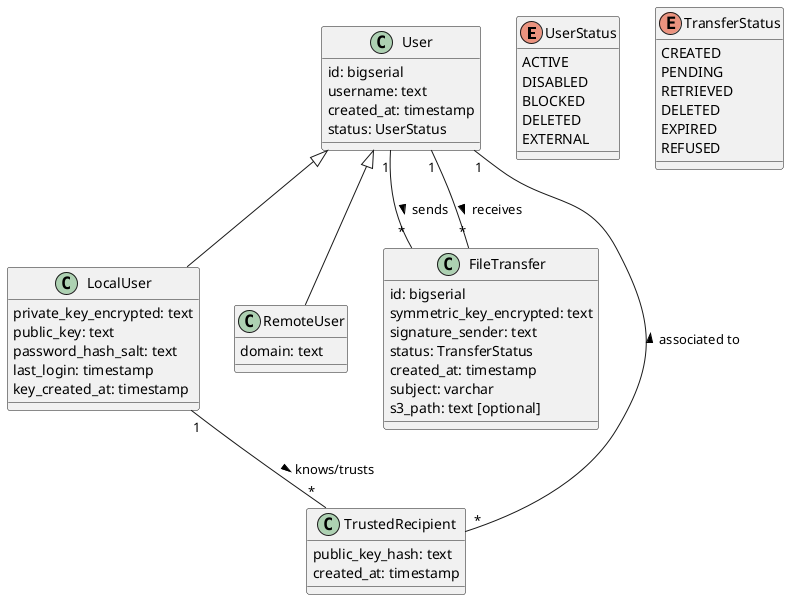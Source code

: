 @startuml

enum UserStatus {
    ACTIVE
    DISABLED
    BLOCKED
    DELETED
    EXTERNAL
}

enum TransferStatus {
    CREATED
    PENDING
    RETRIEVED
    DELETED
    EXPIRED
    REFUSED
}

class User {
    id: bigserial
    username: text
    created_at: timestamp
    status: UserStatus
}

class LocalUser {
    private_key_encrypted: text
    public_key: text
    password_hash_salt: text
    last_login: timestamp
    key_created_at: timestamp
}

class RemoteUser {
    domain: text
}

class FileTransfer {
    id: bigserial
    symmetric_key_encrypted: text
    signature_sender: text
    status: TransferStatus
    created_at: timestamp
    subject: varchar
    s3_path: text [optional]
}

class TrustedRecipient {
    public_key_hash: text
    created_at: timestamp
}

LocalUser -up-|> User
RemoteUser -up-|> User

User "1" -- "*" FileTransfer: sends >
User "1" -- "*" FileTransfer: receives >

LocalUser "1" -- "*" TrustedRecipient: knows/trusts >
TrustedRecipient "*" -- "1" User: associated to >

@enduml
